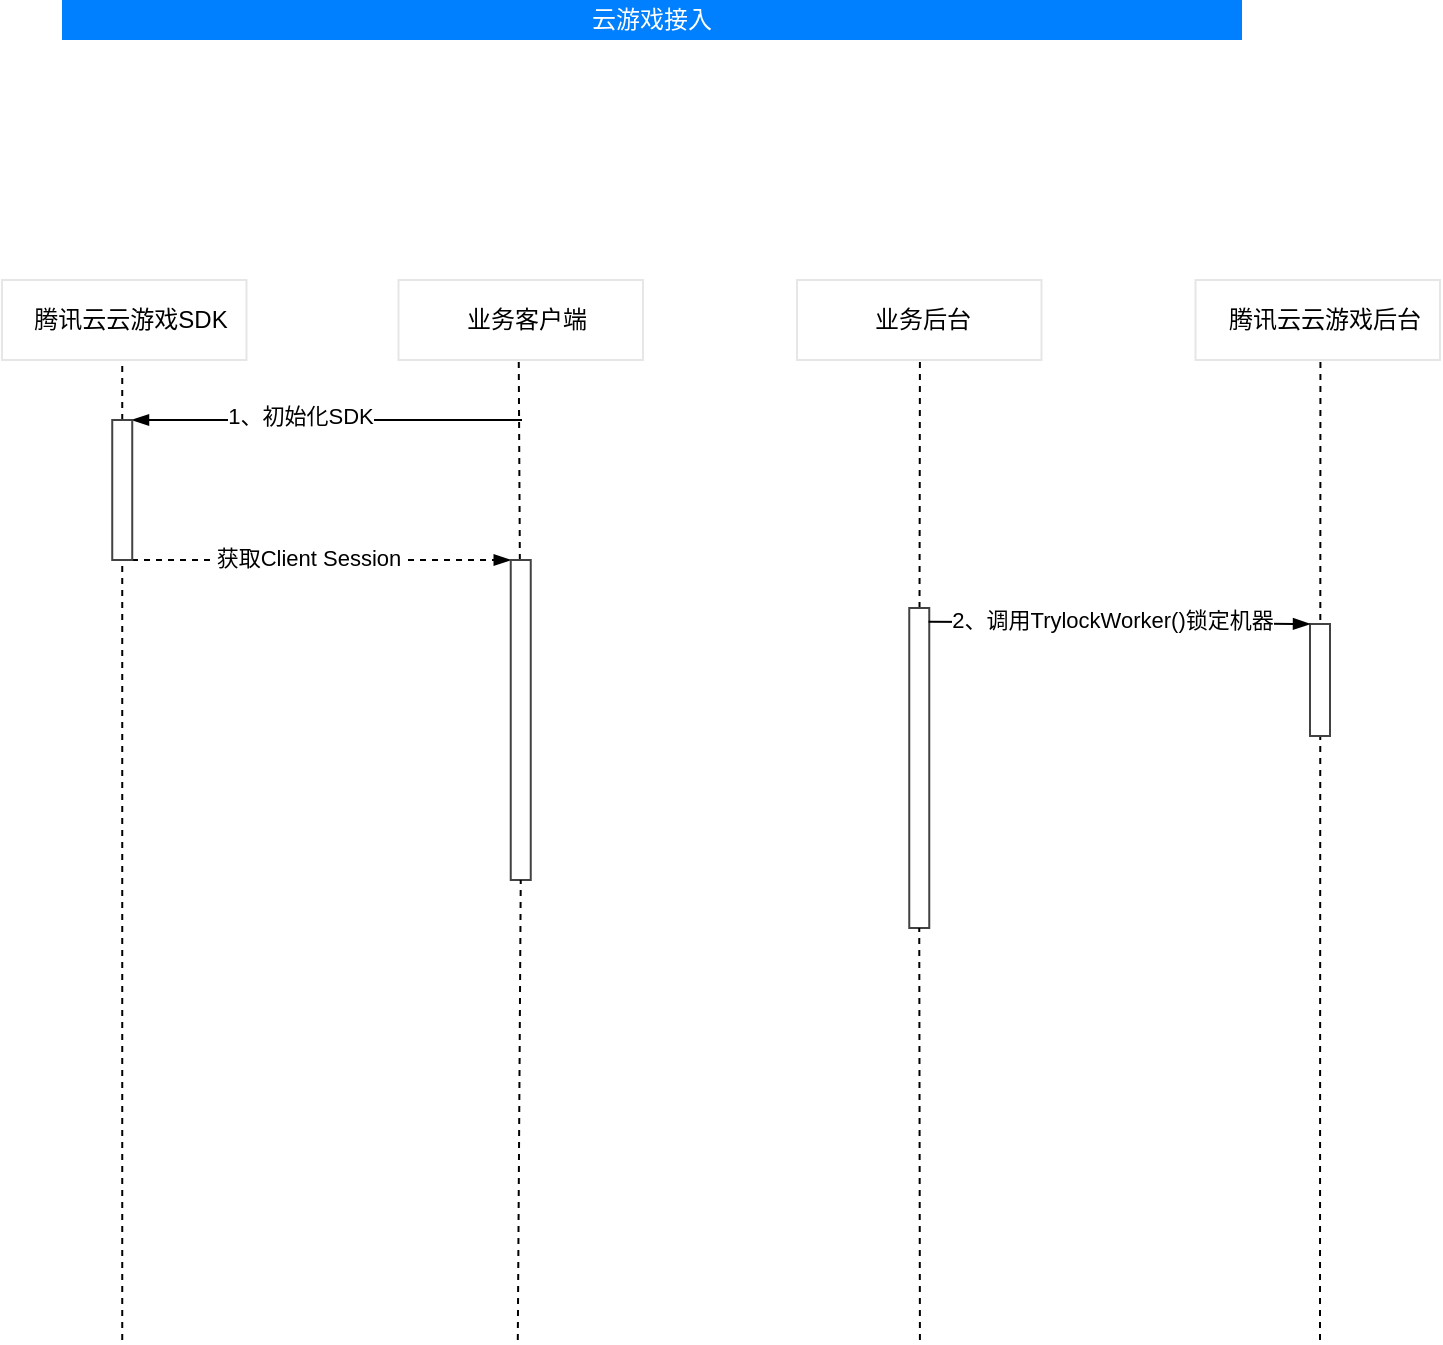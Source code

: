 <mxfile version="15.8.2" type="github">
  <diagram id="Ht1M8jgEwFfnCIfOTk4-" name="Page-1">
    <mxGraphModel dx="925" dy="1328" grid="1" gridSize="10" guides="1" tooltips="1" connect="1" arrows="1" fold="1" page="1" pageScale="1" pageWidth="1169" pageHeight="827" math="0" shadow="0">
      <root>
        <mxCell id="0" />
        <mxCell id="1" parent="0" />
        <mxCell id="6FNGuCrmEd_Gx9L0aRJh-14" value="&lt;font color=&quot;#ffffff&quot;&gt;云游戏接入&lt;/font&gt;" style="rounded=0;whiteSpace=wrap;html=1;labelBackgroundColor=none;fontColor=#B3B3B3;strokeColor=none;fillColor=#007FFF;" parent="1" vertex="1">
          <mxGeometry x="170" y="30" width="590" height="20" as="geometry" />
        </mxCell>
        <mxCell id="WoO2-zIwluf7Z4JxM-RB-1" value="" style="group;imageAlign=center;imageVerticalAlign=middle;" vertex="1" connectable="0" parent="1">
          <mxGeometry x="140" y="170" width="122.239" height="40" as="geometry" />
        </mxCell>
        <mxCell id="WoO2-zIwluf7Z4JxM-RB-2" value="" style="rounded=0;whiteSpace=wrap;html=1;labelBackgroundColor=none;fontColor=#B3B3B3;strokeColor=#E6E6E6;" vertex="1" parent="WoO2-zIwluf7Z4JxM-RB-1">
          <mxGeometry width="122.239" height="40" as="geometry" />
        </mxCell>
        <mxCell id="WoO2-zIwluf7Z4JxM-RB-3" value="&lt;font color=&quot;#000000&quot;&gt;腾讯云云游戏SDK&lt;/font&gt;" style="text;html=1;resizable=0;autosize=1;align=center;verticalAlign=middle;points=[];fillColor=none;strokeColor=none;rounded=0;fontColor=#B3B3B3;labelBackgroundColor=none;" vertex="1" parent="WoO2-zIwluf7Z4JxM-RB-1">
          <mxGeometry x="9.406" y="9.997" width="110" height="20" as="geometry" />
        </mxCell>
        <mxCell id="WoO2-zIwluf7Z4JxM-RB-6" value="" style="group;imageAlign=center;imageVerticalAlign=middle;" vertex="1" connectable="0" parent="1">
          <mxGeometry x="338.254" y="170" width="122.239" height="40" as="geometry" />
        </mxCell>
        <mxCell id="WoO2-zIwluf7Z4JxM-RB-7" value="" style="rounded=0;whiteSpace=wrap;html=1;labelBackgroundColor=none;fontColor=#B3B3B3;strokeColor=#E6E6E6;" vertex="1" parent="WoO2-zIwluf7Z4JxM-RB-6">
          <mxGeometry width="122.239" height="40" as="geometry" />
        </mxCell>
        <mxCell id="WoO2-zIwluf7Z4JxM-RB-8" value="&lt;font color=&quot;#000000&quot;&gt;业务客户端&lt;/font&gt;" style="text;html=1;resizable=0;autosize=1;align=center;verticalAlign=middle;points=[];fillColor=none;strokeColor=none;rounded=0;fontColor=#B3B3B3;labelBackgroundColor=none;" vertex="1" parent="WoO2-zIwluf7Z4JxM-RB-6">
          <mxGeometry x="23.511" y="9.997" width="80" height="20" as="geometry" />
        </mxCell>
        <mxCell id="WoO2-zIwluf7Z4JxM-RB-9" value="" style="group;imageAlign=center;imageVerticalAlign=middle;" vertex="1" connectable="0" parent="1">
          <mxGeometry x="537.507" y="170" width="122.239" height="40" as="geometry" />
        </mxCell>
        <mxCell id="WoO2-zIwluf7Z4JxM-RB-10" value="" style="rounded=0;whiteSpace=wrap;html=1;labelBackgroundColor=none;fontColor=#B3B3B3;strokeColor=#E6E6E6;" vertex="1" parent="WoO2-zIwluf7Z4JxM-RB-9">
          <mxGeometry width="122.239" height="40" as="geometry" />
        </mxCell>
        <mxCell id="WoO2-zIwluf7Z4JxM-RB-11" value="&lt;font color=&quot;#000000&quot;&gt;业务后台&lt;/font&gt;" style="text;html=1;resizable=0;autosize=1;align=center;verticalAlign=middle;points=[];fillColor=none;strokeColor=none;rounded=0;fontColor=#B3B3B3;labelBackgroundColor=none;" vertex="1" parent="WoO2-zIwluf7Z4JxM-RB-9">
          <mxGeometry x="32.914" y="9.997" width="60" height="20" as="geometry" />
        </mxCell>
        <mxCell id="WoO2-zIwluf7Z4JxM-RB-12" value="" style="group;imageAlign=center;imageVerticalAlign=middle;" vertex="1" connectable="0" parent="1">
          <mxGeometry x="736.761" y="170" width="122.239" height="40" as="geometry" />
        </mxCell>
        <mxCell id="WoO2-zIwluf7Z4JxM-RB-13" value="" style="rounded=0;whiteSpace=wrap;html=1;labelBackgroundColor=none;fontColor=#B3B3B3;strokeColor=#E6E6E6;" vertex="1" parent="WoO2-zIwluf7Z4JxM-RB-12">
          <mxGeometry width="122.239" height="40" as="geometry" />
        </mxCell>
        <mxCell id="WoO2-zIwluf7Z4JxM-RB-14" value="&lt;font color=&quot;#000000&quot;&gt;腾讯云云游戏后台&lt;/font&gt;" style="text;html=1;resizable=0;autosize=1;align=center;verticalAlign=middle;points=[];fillColor=none;strokeColor=none;rounded=0;fontColor=#B3B3B3;labelBackgroundColor=none;" vertex="1" parent="WoO2-zIwluf7Z4JxM-RB-12">
          <mxGeometry x="9.406" y="9.997" width="110" height="20" as="geometry" />
        </mxCell>
        <mxCell id="WoO2-zIwluf7Z4JxM-RB-15" value="" style="endArrow=none;dashed=1;html=1;strokeWidth=1;rounded=0;entryX=0.5;entryY=1;entryDx=0;entryDy=0;startArrow=none;" edge="1" parent="1" source="WoO2-zIwluf7Z4JxM-RB-34">
          <mxGeometry x="139" y="170" width="50" height="50" as="geometry">
            <mxPoint x="200.119" y="700" as="sourcePoint" />
            <mxPoint x="200.119" y="210" as="targetPoint" />
          </mxGeometry>
        </mxCell>
        <mxCell id="WoO2-zIwluf7Z4JxM-RB-16" value="" style="endArrow=none;dashed=1;html=1;strokeWidth=1;rounded=0;entryX=0.5;entryY=1;entryDx=0;entryDy=0;startArrow=none;" edge="1" parent="1" source="WoO2-zIwluf7Z4JxM-RB-23">
          <mxGeometry x="168" y="170" width="50" height="50" as="geometry">
            <mxPoint x="397.903" y="700" as="sourcePoint" />
            <mxPoint x="398.373" y="210" as="targetPoint" />
          </mxGeometry>
        </mxCell>
        <mxCell id="WoO2-zIwluf7Z4JxM-RB-18" value="" style="endArrow=none;dashed=1;html=1;strokeWidth=1;rounded=0;entryX=0.5;entryY=1;entryDx=0;entryDy=0;startArrow=none;" edge="1" parent="1" source="WoO2-zIwluf7Z4JxM-RB-33">
          <mxGeometry x="200" y="170" width="50" height="50" as="geometry">
            <mxPoint x="598.959" y="700" as="sourcePoint" />
            <mxPoint x="598.959" y="210" as="targetPoint" />
          </mxGeometry>
        </mxCell>
        <mxCell id="WoO2-zIwluf7Z4JxM-RB-19" value="" style="endArrow=none;dashed=1;html=1;strokeWidth=1;rounded=0;entryX=0.5;entryY=1;entryDx=0;entryDy=0;startArrow=none;" edge="1" parent="1">
          <mxGeometry x="231" y="170" width="50" height="50" as="geometry">
            <mxPoint x="799" y="700" as="sourcePoint" />
            <mxPoint x="799.213" y="210" as="targetPoint" />
          </mxGeometry>
        </mxCell>
        <mxCell id="WoO2-zIwluf7Z4JxM-RB-24" value="" style="endArrow=blockThin;html=1;rounded=0;strokeWidth=1;entryX=1;entryY=0;entryDx=0;entryDy=0;endFill=1;" edge="1" parent="1">
          <mxGeometry width="50" height="50" relative="1" as="geometry">
            <mxPoint x="400" y="240" as="sourcePoint" />
            <mxPoint x="205" y="240.0" as="targetPoint" />
          </mxGeometry>
        </mxCell>
        <mxCell id="WoO2-zIwluf7Z4JxM-RB-25" value="1、初始化SDK" style="edgeLabel;html=1;align=center;verticalAlign=middle;resizable=0;points=[];" vertex="1" connectable="0" parent="WoO2-zIwluf7Z4JxM-RB-24">
          <mxGeometry x="0.188" y="-2" relative="1" as="geometry">
            <mxPoint x="5" as="offset" />
          </mxGeometry>
        </mxCell>
        <mxCell id="WoO2-zIwluf7Z4JxM-RB-29" value="" style="endArrow=blockThin;html=1;rounded=0;strokeWidth=1;entryX=0;entryY=0;entryDx=0;entryDy=0;endFill=1;exitX=1;exitY=1;exitDx=0;exitDy=0;dashed=1;" edge="1" parent="1" target="WoO2-zIwluf7Z4JxM-RB-23">
          <mxGeometry width="50" height="50" relative="1" as="geometry">
            <mxPoint x="205" y="310" as="sourcePoint" />
            <mxPoint x="140" y="380" as="targetPoint" />
          </mxGeometry>
        </mxCell>
        <mxCell id="WoO2-zIwluf7Z4JxM-RB-30" value="获取Client Session" style="edgeLabel;html=1;align=center;verticalAlign=middle;resizable=0;points=[];" vertex="1" connectable="0" parent="WoO2-zIwluf7Z4JxM-RB-29">
          <mxGeometry x="0.188" y="-2" relative="1" as="geometry">
            <mxPoint x="-25" y="-3" as="offset" />
          </mxGeometry>
        </mxCell>
        <mxCell id="WoO2-zIwluf7Z4JxM-RB-34" value="" style="rounded=0;whiteSpace=wrap;html=1;strokeColor=#424242;fillColor=#FFFFFF;" vertex="1" parent="1">
          <mxGeometry x="195.12" y="240" width="10" height="70" as="geometry" />
        </mxCell>
        <mxCell id="WoO2-zIwluf7Z4JxM-RB-35" value="" style="endArrow=none;dashed=1;html=1;strokeWidth=1;rounded=0;entryX=0.5;entryY=1;entryDx=0;entryDy=0;" edge="1" parent="1" target="WoO2-zIwluf7Z4JxM-RB-34">
          <mxGeometry x="139" y="170" width="50" height="50" as="geometry">
            <mxPoint x="200.119" y="700" as="sourcePoint" />
            <mxPoint x="200.119" y="210" as="targetPoint" />
          </mxGeometry>
        </mxCell>
        <mxCell id="WoO2-zIwluf7Z4JxM-RB-23" value="" style="rounded=0;whiteSpace=wrap;html=1;strokeColor=#424242;" vertex="1" parent="1">
          <mxGeometry x="394.37" y="310" width="10" height="160" as="geometry" />
        </mxCell>
        <mxCell id="WoO2-zIwluf7Z4JxM-RB-36" value="" style="endArrow=none;dashed=1;html=1;strokeWidth=1;rounded=0;entryX=0.5;entryY=1;entryDx=0;entryDy=0;" edge="1" parent="1" target="WoO2-zIwluf7Z4JxM-RB-23">
          <mxGeometry x="168" y="170" width="50" height="50" as="geometry">
            <mxPoint x="397.903" y="700" as="sourcePoint" />
            <mxPoint x="398.373" y="210" as="targetPoint" />
          </mxGeometry>
        </mxCell>
        <mxCell id="WoO2-zIwluf7Z4JxM-RB-33" value="" style="rounded=0;whiteSpace=wrap;html=1;strokeColor=#424242;" vertex="1" parent="1">
          <mxGeometry x="593.63" y="334" width="10" height="160" as="geometry" />
        </mxCell>
        <mxCell id="WoO2-zIwluf7Z4JxM-RB-37" value="" style="endArrow=none;dashed=1;html=1;strokeWidth=1;rounded=0;entryX=0.5;entryY=1;entryDx=0;entryDy=0;" edge="1" parent="1" target="WoO2-zIwluf7Z4JxM-RB-33">
          <mxGeometry x="200" y="170" width="50" height="50" as="geometry">
            <mxPoint x="598.959" y="700" as="sourcePoint" />
            <mxPoint x="598.959" y="210" as="targetPoint" />
          </mxGeometry>
        </mxCell>
        <mxCell id="WoO2-zIwluf7Z4JxM-RB-40" value="" style="rounded=0;whiteSpace=wrap;html=1;strokeColor=#424242;fillColor=#FFFFFF;" vertex="1" parent="1">
          <mxGeometry x="794" y="342" width="10" height="56" as="geometry" />
        </mxCell>
        <mxCell id="WoO2-zIwluf7Z4JxM-RB-42" value="" style="endArrow=blockThin;html=1;rounded=0;strokeWidth=1;entryX=0;entryY=0;entryDx=0;entryDy=0;endFill=1;exitX=0.965;exitY=0.043;exitDx=0;exitDy=0;exitPerimeter=0;" edge="1" parent="1" source="WoO2-zIwluf7Z4JxM-RB-33" target="WoO2-zIwluf7Z4JxM-RB-40">
          <mxGeometry width="50" height="50" relative="1" as="geometry">
            <mxPoint x="609" y="342" as="sourcePoint" />
            <mxPoint x="593.63" y="389.71" as="targetPoint" />
          </mxGeometry>
        </mxCell>
        <mxCell id="WoO2-zIwluf7Z4JxM-RB-43" value="2、调用TrylockWorker()锁定机器" style="edgeLabel;html=1;align=center;verticalAlign=middle;resizable=0;points=[];" vertex="1" connectable="0" parent="WoO2-zIwluf7Z4JxM-RB-42">
          <mxGeometry x="0.188" y="-2" relative="1" as="geometry">
            <mxPoint x="-22" y="-4" as="offset" />
          </mxGeometry>
        </mxCell>
      </root>
    </mxGraphModel>
  </diagram>
</mxfile>
